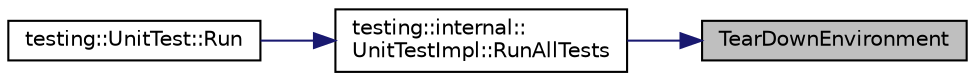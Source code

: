 digraph "TearDownEnvironment"
{
 // INTERACTIVE_SVG=YES
 // LATEX_PDF_SIZE
  bgcolor="transparent";
  edge [fontname="Helvetica",fontsize="10",labelfontname="Helvetica",labelfontsize="10"];
  node [fontname="Helvetica",fontsize="10",shape=record];
  rankdir="RL";
  Node1 [label="TearDownEnvironment",height=0.2,width=0.4,color="black", fillcolor="grey75", style="filled", fontcolor="black",tooltip=" "];
  Node1 -> Node2 [dir="back",color="midnightblue",fontsize="10",style="solid",fontname="Helvetica"];
  Node2 [label="testing::internal::\lUnitTestImpl::RunAllTests",height=0.2,width=0.4,color="black",URL="$d0/de3/classtesting_1_1internal_1_1UnitTestImpl_a4d5d6a2e8fa3b918a284252602a98279.html#a4d5d6a2e8fa3b918a284252602a98279",tooltip=" "];
  Node2 -> Node3 [dir="back",color="midnightblue",fontsize="10",style="solid",fontname="Helvetica"];
  Node3 [label="testing::UnitTest::Run",height=0.2,width=0.4,color="black",URL="$d5/d21/classtesting_1_1UnitTest_a22f3e90081aaad35b4eccfa93a28042c.html#a22f3e90081aaad35b4eccfa93a28042c",tooltip=" "];
}
